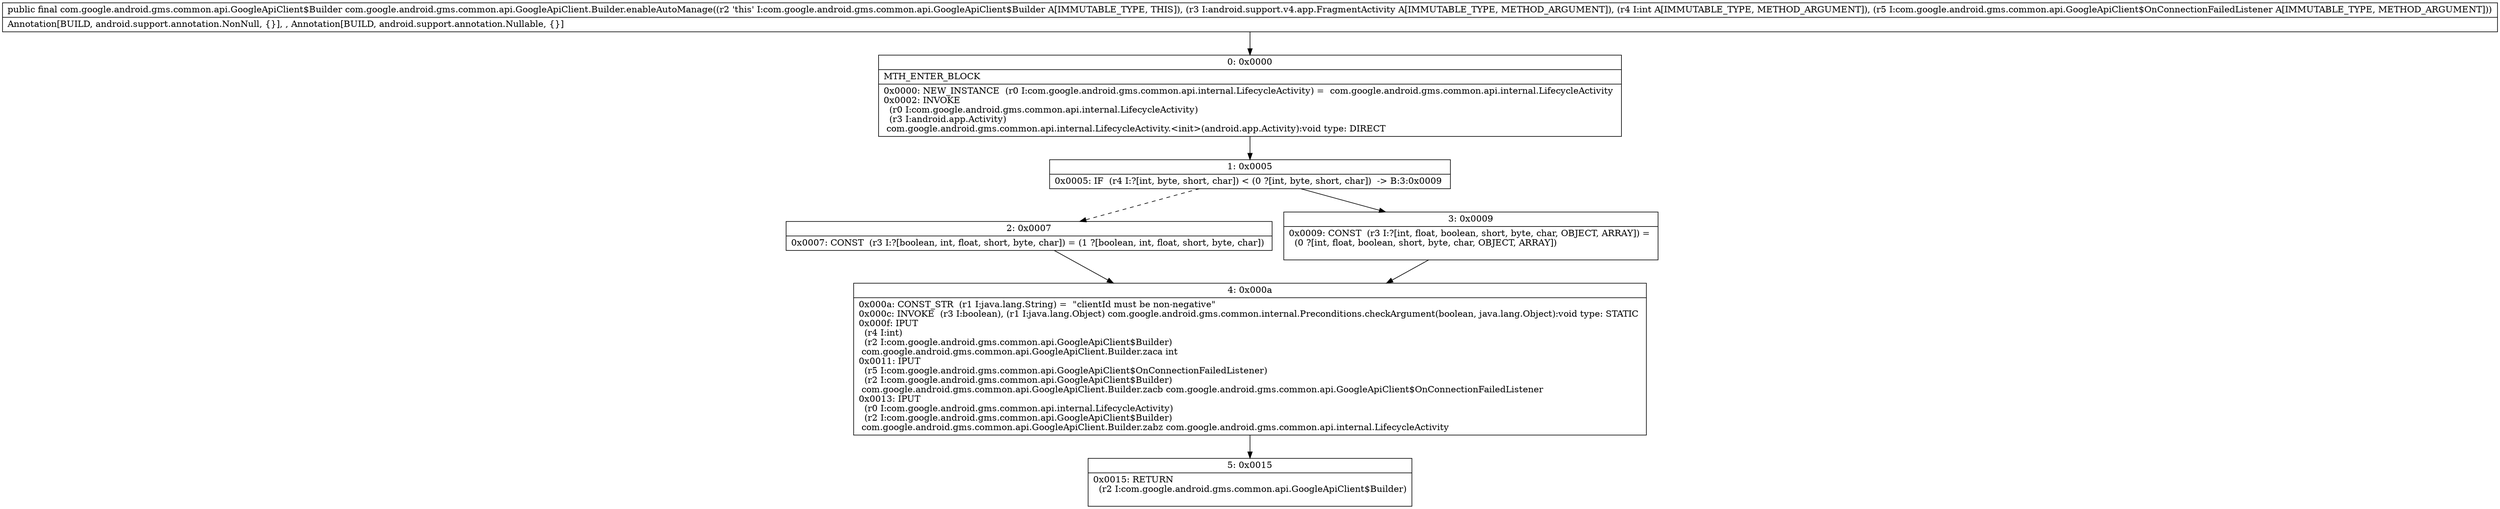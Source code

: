 digraph "CFG forcom.google.android.gms.common.api.GoogleApiClient.Builder.enableAutoManage(Landroid\/support\/v4\/app\/FragmentActivity;ILcom\/google\/android\/gms\/common\/api\/GoogleApiClient$OnConnectionFailedListener;)Lcom\/google\/android\/gms\/common\/api\/GoogleApiClient$Builder;" {
Node_0 [shape=record,label="{0\:\ 0x0000|MTH_ENTER_BLOCK\l|0x0000: NEW_INSTANCE  (r0 I:com.google.android.gms.common.api.internal.LifecycleActivity) =  com.google.android.gms.common.api.internal.LifecycleActivity \l0x0002: INVOKE  \l  (r0 I:com.google.android.gms.common.api.internal.LifecycleActivity)\l  (r3 I:android.app.Activity)\l com.google.android.gms.common.api.internal.LifecycleActivity.\<init\>(android.app.Activity):void type: DIRECT \l}"];
Node_1 [shape=record,label="{1\:\ 0x0005|0x0005: IF  (r4 I:?[int, byte, short, char]) \< (0 ?[int, byte, short, char])  \-\> B:3:0x0009 \l}"];
Node_2 [shape=record,label="{2\:\ 0x0007|0x0007: CONST  (r3 I:?[boolean, int, float, short, byte, char]) = (1 ?[boolean, int, float, short, byte, char]) \l}"];
Node_3 [shape=record,label="{3\:\ 0x0009|0x0009: CONST  (r3 I:?[int, float, boolean, short, byte, char, OBJECT, ARRAY]) = \l  (0 ?[int, float, boolean, short, byte, char, OBJECT, ARRAY])\l \l}"];
Node_4 [shape=record,label="{4\:\ 0x000a|0x000a: CONST_STR  (r1 I:java.lang.String) =  \"clientId must be non\-negative\" \l0x000c: INVOKE  (r3 I:boolean), (r1 I:java.lang.Object) com.google.android.gms.common.internal.Preconditions.checkArgument(boolean, java.lang.Object):void type: STATIC \l0x000f: IPUT  \l  (r4 I:int)\l  (r2 I:com.google.android.gms.common.api.GoogleApiClient$Builder)\l com.google.android.gms.common.api.GoogleApiClient.Builder.zaca int \l0x0011: IPUT  \l  (r5 I:com.google.android.gms.common.api.GoogleApiClient$OnConnectionFailedListener)\l  (r2 I:com.google.android.gms.common.api.GoogleApiClient$Builder)\l com.google.android.gms.common.api.GoogleApiClient.Builder.zacb com.google.android.gms.common.api.GoogleApiClient$OnConnectionFailedListener \l0x0013: IPUT  \l  (r0 I:com.google.android.gms.common.api.internal.LifecycleActivity)\l  (r2 I:com.google.android.gms.common.api.GoogleApiClient$Builder)\l com.google.android.gms.common.api.GoogleApiClient.Builder.zabz com.google.android.gms.common.api.internal.LifecycleActivity \l}"];
Node_5 [shape=record,label="{5\:\ 0x0015|0x0015: RETURN  \l  (r2 I:com.google.android.gms.common.api.GoogleApiClient$Builder)\l \l}"];
MethodNode[shape=record,label="{public final com.google.android.gms.common.api.GoogleApiClient$Builder com.google.android.gms.common.api.GoogleApiClient.Builder.enableAutoManage((r2 'this' I:com.google.android.gms.common.api.GoogleApiClient$Builder A[IMMUTABLE_TYPE, THIS]), (r3 I:android.support.v4.app.FragmentActivity A[IMMUTABLE_TYPE, METHOD_ARGUMENT]), (r4 I:int A[IMMUTABLE_TYPE, METHOD_ARGUMENT]), (r5 I:com.google.android.gms.common.api.GoogleApiClient$OnConnectionFailedListener A[IMMUTABLE_TYPE, METHOD_ARGUMENT]))  | Annotation[BUILD, android.support.annotation.NonNull, \{\}], , Annotation[BUILD, android.support.annotation.Nullable, \{\}]\l}"];
MethodNode -> Node_0;
Node_0 -> Node_1;
Node_1 -> Node_2[style=dashed];
Node_1 -> Node_3;
Node_2 -> Node_4;
Node_3 -> Node_4;
Node_4 -> Node_5;
}

